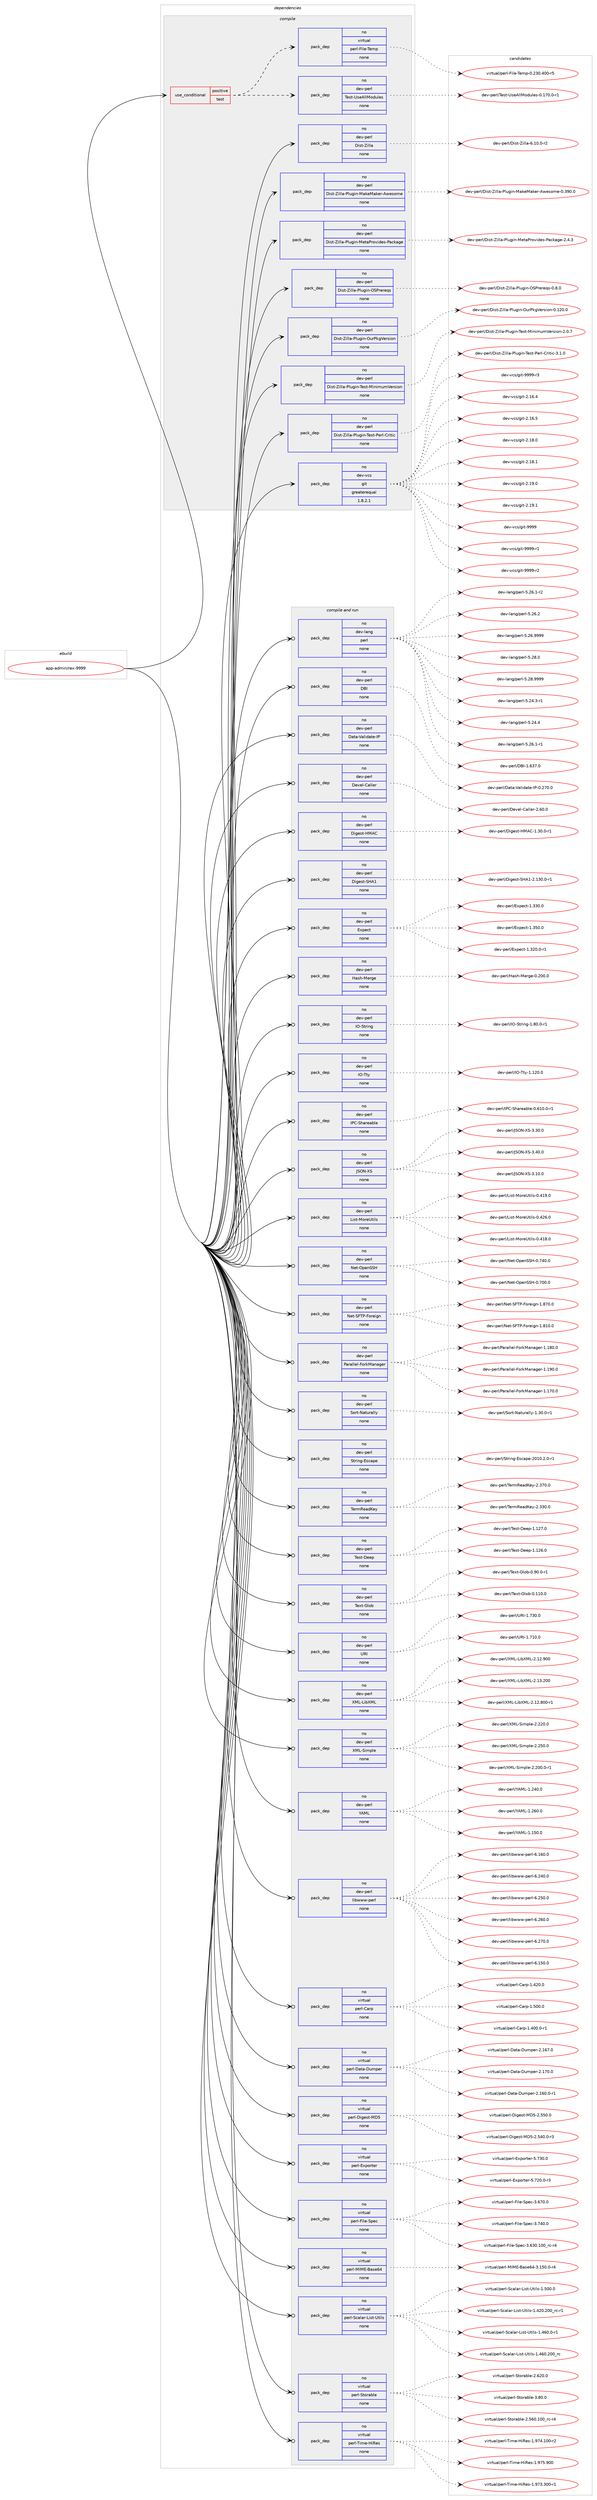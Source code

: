 digraph prolog {

# *************
# Graph options
# *************

newrank=true;
concentrate=true;
compound=true;
graph [rankdir=LR,fontname=Helvetica,fontsize=10,ranksep=1.5];#, ranksep=2.5, nodesep=0.2];
edge  [arrowhead=vee];
node  [fontname=Helvetica,fontsize=10];

# **********
# The ebuild
# **********

subgraph cluster_leftcol {
color=gray;
rank=same;
label=<<i>ebuild</i>>;
id [label="app-admin/rex-9999", color=red, width=4, href="../app-admin/rex-9999.svg"];
}

# ****************
# The dependencies
# ****************

subgraph cluster_midcol {
color=gray;
label=<<i>dependencies</i>>;
subgraph cluster_compile {
fillcolor="#eeeeee";
style=filled;
label=<<i>compile</i>>;
subgraph cond198 {
dependency1493 [label=<<TABLE BORDER="0" CELLBORDER="1" CELLSPACING="0" CELLPADDING="4"><TR><TD ROWSPAN="3" CELLPADDING="10">use_conditional</TD></TR><TR><TD>positive</TD></TR><TR><TD>test</TD></TR></TABLE>>, shape=none, color=red];
subgraph pack1227 {
dependency1494 [label=<<TABLE BORDER="0" CELLBORDER="1" CELLSPACING="0" CELLPADDING="4" WIDTH="220"><TR><TD ROWSPAN="6" CELLPADDING="30">pack_dep</TD></TR><TR><TD WIDTH="110">no</TD></TR><TR><TD>dev-perl</TD></TR><TR><TD>Test-UseAllModules</TD></TR><TR><TD>none</TD></TR><TR><TD></TD></TR></TABLE>>, shape=none, color=blue];
}
dependency1493:e -> dependency1494:w [weight=20,style="dashed",arrowhead="vee"];
subgraph pack1228 {
dependency1495 [label=<<TABLE BORDER="0" CELLBORDER="1" CELLSPACING="0" CELLPADDING="4" WIDTH="220"><TR><TD ROWSPAN="6" CELLPADDING="30">pack_dep</TD></TR><TR><TD WIDTH="110">no</TD></TR><TR><TD>virtual</TD></TR><TR><TD>perl-File-Temp</TD></TR><TR><TD>none</TD></TR><TR><TD></TD></TR></TABLE>>, shape=none, color=blue];
}
dependency1493:e -> dependency1495:w [weight=20,style="dashed",arrowhead="vee"];
}
id:e -> dependency1493:w [weight=20,style="solid",arrowhead="vee"];
subgraph pack1229 {
dependency1496 [label=<<TABLE BORDER="0" CELLBORDER="1" CELLSPACING="0" CELLPADDING="4" WIDTH="220"><TR><TD ROWSPAN="6" CELLPADDING="30">pack_dep</TD></TR><TR><TD WIDTH="110">no</TD></TR><TR><TD>dev-perl</TD></TR><TR><TD>Dist-Zilla</TD></TR><TR><TD>none</TD></TR><TR><TD></TD></TR></TABLE>>, shape=none, color=blue];
}
id:e -> dependency1496:w [weight=20,style="solid",arrowhead="vee"];
subgraph pack1230 {
dependency1497 [label=<<TABLE BORDER="0" CELLBORDER="1" CELLSPACING="0" CELLPADDING="4" WIDTH="220"><TR><TD ROWSPAN="6" CELLPADDING="30">pack_dep</TD></TR><TR><TD WIDTH="110">no</TD></TR><TR><TD>dev-perl</TD></TR><TR><TD>Dist-Zilla-Plugin-MakeMaker-Awesome</TD></TR><TR><TD>none</TD></TR><TR><TD></TD></TR></TABLE>>, shape=none, color=blue];
}
id:e -> dependency1497:w [weight=20,style="solid",arrowhead="vee"];
subgraph pack1231 {
dependency1498 [label=<<TABLE BORDER="0" CELLBORDER="1" CELLSPACING="0" CELLPADDING="4" WIDTH="220"><TR><TD ROWSPAN="6" CELLPADDING="30">pack_dep</TD></TR><TR><TD WIDTH="110">no</TD></TR><TR><TD>dev-perl</TD></TR><TR><TD>Dist-Zilla-Plugin-MetaProvides-Package</TD></TR><TR><TD>none</TD></TR><TR><TD></TD></TR></TABLE>>, shape=none, color=blue];
}
id:e -> dependency1498:w [weight=20,style="solid",arrowhead="vee"];
subgraph pack1232 {
dependency1499 [label=<<TABLE BORDER="0" CELLBORDER="1" CELLSPACING="0" CELLPADDING="4" WIDTH="220"><TR><TD ROWSPAN="6" CELLPADDING="30">pack_dep</TD></TR><TR><TD WIDTH="110">no</TD></TR><TR><TD>dev-perl</TD></TR><TR><TD>Dist-Zilla-Plugin-OSPrereqs</TD></TR><TR><TD>none</TD></TR><TR><TD></TD></TR></TABLE>>, shape=none, color=blue];
}
id:e -> dependency1499:w [weight=20,style="solid",arrowhead="vee"];
subgraph pack1233 {
dependency1500 [label=<<TABLE BORDER="0" CELLBORDER="1" CELLSPACING="0" CELLPADDING="4" WIDTH="220"><TR><TD ROWSPAN="6" CELLPADDING="30">pack_dep</TD></TR><TR><TD WIDTH="110">no</TD></TR><TR><TD>dev-perl</TD></TR><TR><TD>Dist-Zilla-Plugin-OurPkgVersion</TD></TR><TR><TD>none</TD></TR><TR><TD></TD></TR></TABLE>>, shape=none, color=blue];
}
id:e -> dependency1500:w [weight=20,style="solid",arrowhead="vee"];
subgraph pack1234 {
dependency1501 [label=<<TABLE BORDER="0" CELLBORDER="1" CELLSPACING="0" CELLPADDING="4" WIDTH="220"><TR><TD ROWSPAN="6" CELLPADDING="30">pack_dep</TD></TR><TR><TD WIDTH="110">no</TD></TR><TR><TD>dev-perl</TD></TR><TR><TD>Dist-Zilla-Plugin-Test-MinimumVersion</TD></TR><TR><TD>none</TD></TR><TR><TD></TD></TR></TABLE>>, shape=none, color=blue];
}
id:e -> dependency1501:w [weight=20,style="solid",arrowhead="vee"];
subgraph pack1235 {
dependency1502 [label=<<TABLE BORDER="0" CELLBORDER="1" CELLSPACING="0" CELLPADDING="4" WIDTH="220"><TR><TD ROWSPAN="6" CELLPADDING="30">pack_dep</TD></TR><TR><TD WIDTH="110">no</TD></TR><TR><TD>dev-perl</TD></TR><TR><TD>Dist-Zilla-Plugin-Test-Perl-Critic</TD></TR><TR><TD>none</TD></TR><TR><TD></TD></TR></TABLE>>, shape=none, color=blue];
}
id:e -> dependency1502:w [weight=20,style="solid",arrowhead="vee"];
subgraph pack1236 {
dependency1503 [label=<<TABLE BORDER="0" CELLBORDER="1" CELLSPACING="0" CELLPADDING="4" WIDTH="220"><TR><TD ROWSPAN="6" CELLPADDING="30">pack_dep</TD></TR><TR><TD WIDTH="110">no</TD></TR><TR><TD>dev-vcs</TD></TR><TR><TD>git</TD></TR><TR><TD>greaterequal</TD></TR><TR><TD>1.8.2.1</TD></TR></TABLE>>, shape=none, color=blue];
}
id:e -> dependency1503:w [weight=20,style="solid",arrowhead="vee"];
}
subgraph cluster_compileandrun {
fillcolor="#eeeeee";
style=filled;
label=<<i>compile and run</i>>;
subgraph pack1237 {
dependency1504 [label=<<TABLE BORDER="0" CELLBORDER="1" CELLSPACING="0" CELLPADDING="4" WIDTH="220"><TR><TD ROWSPAN="6" CELLPADDING="30">pack_dep</TD></TR><TR><TD WIDTH="110">no</TD></TR><TR><TD>dev-lang</TD></TR><TR><TD>perl</TD></TR><TR><TD>none</TD></TR><TR><TD></TD></TR></TABLE>>, shape=none, color=blue];
}
id:e -> dependency1504:w [weight=20,style="solid",arrowhead="odotvee"];
subgraph pack1238 {
dependency1505 [label=<<TABLE BORDER="0" CELLBORDER="1" CELLSPACING="0" CELLPADDING="4" WIDTH="220"><TR><TD ROWSPAN="6" CELLPADDING="30">pack_dep</TD></TR><TR><TD WIDTH="110">no</TD></TR><TR><TD>dev-perl</TD></TR><TR><TD>DBI</TD></TR><TR><TD>none</TD></TR><TR><TD></TD></TR></TABLE>>, shape=none, color=blue];
}
id:e -> dependency1505:w [weight=20,style="solid",arrowhead="odotvee"];
subgraph pack1239 {
dependency1506 [label=<<TABLE BORDER="0" CELLBORDER="1" CELLSPACING="0" CELLPADDING="4" WIDTH="220"><TR><TD ROWSPAN="6" CELLPADDING="30">pack_dep</TD></TR><TR><TD WIDTH="110">no</TD></TR><TR><TD>dev-perl</TD></TR><TR><TD>Data-Validate-IP</TD></TR><TR><TD>none</TD></TR><TR><TD></TD></TR></TABLE>>, shape=none, color=blue];
}
id:e -> dependency1506:w [weight=20,style="solid",arrowhead="odotvee"];
subgraph pack1240 {
dependency1507 [label=<<TABLE BORDER="0" CELLBORDER="1" CELLSPACING="0" CELLPADDING="4" WIDTH="220"><TR><TD ROWSPAN="6" CELLPADDING="30">pack_dep</TD></TR><TR><TD WIDTH="110">no</TD></TR><TR><TD>dev-perl</TD></TR><TR><TD>Devel-Caller</TD></TR><TR><TD>none</TD></TR><TR><TD></TD></TR></TABLE>>, shape=none, color=blue];
}
id:e -> dependency1507:w [weight=20,style="solid",arrowhead="odotvee"];
subgraph pack1241 {
dependency1508 [label=<<TABLE BORDER="0" CELLBORDER="1" CELLSPACING="0" CELLPADDING="4" WIDTH="220"><TR><TD ROWSPAN="6" CELLPADDING="30">pack_dep</TD></TR><TR><TD WIDTH="110">no</TD></TR><TR><TD>dev-perl</TD></TR><TR><TD>Digest-HMAC</TD></TR><TR><TD>none</TD></TR><TR><TD></TD></TR></TABLE>>, shape=none, color=blue];
}
id:e -> dependency1508:w [weight=20,style="solid",arrowhead="odotvee"];
subgraph pack1242 {
dependency1509 [label=<<TABLE BORDER="0" CELLBORDER="1" CELLSPACING="0" CELLPADDING="4" WIDTH="220"><TR><TD ROWSPAN="6" CELLPADDING="30">pack_dep</TD></TR><TR><TD WIDTH="110">no</TD></TR><TR><TD>dev-perl</TD></TR><TR><TD>Digest-SHA1</TD></TR><TR><TD>none</TD></TR><TR><TD></TD></TR></TABLE>>, shape=none, color=blue];
}
id:e -> dependency1509:w [weight=20,style="solid",arrowhead="odotvee"];
subgraph pack1243 {
dependency1510 [label=<<TABLE BORDER="0" CELLBORDER="1" CELLSPACING="0" CELLPADDING="4" WIDTH="220"><TR><TD ROWSPAN="6" CELLPADDING="30">pack_dep</TD></TR><TR><TD WIDTH="110">no</TD></TR><TR><TD>dev-perl</TD></TR><TR><TD>Expect</TD></TR><TR><TD>none</TD></TR><TR><TD></TD></TR></TABLE>>, shape=none, color=blue];
}
id:e -> dependency1510:w [weight=20,style="solid",arrowhead="odotvee"];
subgraph pack1244 {
dependency1511 [label=<<TABLE BORDER="0" CELLBORDER="1" CELLSPACING="0" CELLPADDING="4" WIDTH="220"><TR><TD ROWSPAN="6" CELLPADDING="30">pack_dep</TD></TR><TR><TD WIDTH="110">no</TD></TR><TR><TD>dev-perl</TD></TR><TR><TD>Hash-Merge</TD></TR><TR><TD>none</TD></TR><TR><TD></TD></TR></TABLE>>, shape=none, color=blue];
}
id:e -> dependency1511:w [weight=20,style="solid",arrowhead="odotvee"];
subgraph pack1245 {
dependency1512 [label=<<TABLE BORDER="0" CELLBORDER="1" CELLSPACING="0" CELLPADDING="4" WIDTH="220"><TR><TD ROWSPAN="6" CELLPADDING="30">pack_dep</TD></TR><TR><TD WIDTH="110">no</TD></TR><TR><TD>dev-perl</TD></TR><TR><TD>IO-String</TD></TR><TR><TD>none</TD></TR><TR><TD></TD></TR></TABLE>>, shape=none, color=blue];
}
id:e -> dependency1512:w [weight=20,style="solid",arrowhead="odotvee"];
subgraph pack1246 {
dependency1513 [label=<<TABLE BORDER="0" CELLBORDER="1" CELLSPACING="0" CELLPADDING="4" WIDTH="220"><TR><TD ROWSPAN="6" CELLPADDING="30">pack_dep</TD></TR><TR><TD WIDTH="110">no</TD></TR><TR><TD>dev-perl</TD></TR><TR><TD>IO-Tty</TD></TR><TR><TD>none</TD></TR><TR><TD></TD></TR></TABLE>>, shape=none, color=blue];
}
id:e -> dependency1513:w [weight=20,style="solid",arrowhead="odotvee"];
subgraph pack1247 {
dependency1514 [label=<<TABLE BORDER="0" CELLBORDER="1" CELLSPACING="0" CELLPADDING="4" WIDTH="220"><TR><TD ROWSPAN="6" CELLPADDING="30">pack_dep</TD></TR><TR><TD WIDTH="110">no</TD></TR><TR><TD>dev-perl</TD></TR><TR><TD>IPC-Shareable</TD></TR><TR><TD>none</TD></TR><TR><TD></TD></TR></TABLE>>, shape=none, color=blue];
}
id:e -> dependency1514:w [weight=20,style="solid",arrowhead="odotvee"];
subgraph pack1248 {
dependency1515 [label=<<TABLE BORDER="0" CELLBORDER="1" CELLSPACING="0" CELLPADDING="4" WIDTH="220"><TR><TD ROWSPAN="6" CELLPADDING="30">pack_dep</TD></TR><TR><TD WIDTH="110">no</TD></TR><TR><TD>dev-perl</TD></TR><TR><TD>JSON-XS</TD></TR><TR><TD>none</TD></TR><TR><TD></TD></TR></TABLE>>, shape=none, color=blue];
}
id:e -> dependency1515:w [weight=20,style="solid",arrowhead="odotvee"];
subgraph pack1249 {
dependency1516 [label=<<TABLE BORDER="0" CELLBORDER="1" CELLSPACING="0" CELLPADDING="4" WIDTH="220"><TR><TD ROWSPAN="6" CELLPADDING="30">pack_dep</TD></TR><TR><TD WIDTH="110">no</TD></TR><TR><TD>dev-perl</TD></TR><TR><TD>List-MoreUtils</TD></TR><TR><TD>none</TD></TR><TR><TD></TD></TR></TABLE>>, shape=none, color=blue];
}
id:e -> dependency1516:w [weight=20,style="solid",arrowhead="odotvee"];
subgraph pack1250 {
dependency1517 [label=<<TABLE BORDER="0" CELLBORDER="1" CELLSPACING="0" CELLPADDING="4" WIDTH="220"><TR><TD ROWSPAN="6" CELLPADDING="30">pack_dep</TD></TR><TR><TD WIDTH="110">no</TD></TR><TR><TD>dev-perl</TD></TR><TR><TD>Net-OpenSSH</TD></TR><TR><TD>none</TD></TR><TR><TD></TD></TR></TABLE>>, shape=none, color=blue];
}
id:e -> dependency1517:w [weight=20,style="solid",arrowhead="odotvee"];
subgraph pack1251 {
dependency1518 [label=<<TABLE BORDER="0" CELLBORDER="1" CELLSPACING="0" CELLPADDING="4" WIDTH="220"><TR><TD ROWSPAN="6" CELLPADDING="30">pack_dep</TD></TR><TR><TD WIDTH="110">no</TD></TR><TR><TD>dev-perl</TD></TR><TR><TD>Net-SFTP-Foreign</TD></TR><TR><TD>none</TD></TR><TR><TD></TD></TR></TABLE>>, shape=none, color=blue];
}
id:e -> dependency1518:w [weight=20,style="solid",arrowhead="odotvee"];
subgraph pack1252 {
dependency1519 [label=<<TABLE BORDER="0" CELLBORDER="1" CELLSPACING="0" CELLPADDING="4" WIDTH="220"><TR><TD ROWSPAN="6" CELLPADDING="30">pack_dep</TD></TR><TR><TD WIDTH="110">no</TD></TR><TR><TD>dev-perl</TD></TR><TR><TD>Parallel-ForkManager</TD></TR><TR><TD>none</TD></TR><TR><TD></TD></TR></TABLE>>, shape=none, color=blue];
}
id:e -> dependency1519:w [weight=20,style="solid",arrowhead="odotvee"];
subgraph pack1253 {
dependency1520 [label=<<TABLE BORDER="0" CELLBORDER="1" CELLSPACING="0" CELLPADDING="4" WIDTH="220"><TR><TD ROWSPAN="6" CELLPADDING="30">pack_dep</TD></TR><TR><TD WIDTH="110">no</TD></TR><TR><TD>dev-perl</TD></TR><TR><TD>Sort-Naturally</TD></TR><TR><TD>none</TD></TR><TR><TD></TD></TR></TABLE>>, shape=none, color=blue];
}
id:e -> dependency1520:w [weight=20,style="solid",arrowhead="odotvee"];
subgraph pack1254 {
dependency1521 [label=<<TABLE BORDER="0" CELLBORDER="1" CELLSPACING="0" CELLPADDING="4" WIDTH="220"><TR><TD ROWSPAN="6" CELLPADDING="30">pack_dep</TD></TR><TR><TD WIDTH="110">no</TD></TR><TR><TD>dev-perl</TD></TR><TR><TD>String-Escape</TD></TR><TR><TD>none</TD></TR><TR><TD></TD></TR></TABLE>>, shape=none, color=blue];
}
id:e -> dependency1521:w [weight=20,style="solid",arrowhead="odotvee"];
subgraph pack1255 {
dependency1522 [label=<<TABLE BORDER="0" CELLBORDER="1" CELLSPACING="0" CELLPADDING="4" WIDTH="220"><TR><TD ROWSPAN="6" CELLPADDING="30">pack_dep</TD></TR><TR><TD WIDTH="110">no</TD></TR><TR><TD>dev-perl</TD></TR><TR><TD>TermReadKey</TD></TR><TR><TD>none</TD></TR><TR><TD></TD></TR></TABLE>>, shape=none, color=blue];
}
id:e -> dependency1522:w [weight=20,style="solid",arrowhead="odotvee"];
subgraph pack1256 {
dependency1523 [label=<<TABLE BORDER="0" CELLBORDER="1" CELLSPACING="0" CELLPADDING="4" WIDTH="220"><TR><TD ROWSPAN="6" CELLPADDING="30">pack_dep</TD></TR><TR><TD WIDTH="110">no</TD></TR><TR><TD>dev-perl</TD></TR><TR><TD>Test-Deep</TD></TR><TR><TD>none</TD></TR><TR><TD></TD></TR></TABLE>>, shape=none, color=blue];
}
id:e -> dependency1523:w [weight=20,style="solid",arrowhead="odotvee"];
subgraph pack1257 {
dependency1524 [label=<<TABLE BORDER="0" CELLBORDER="1" CELLSPACING="0" CELLPADDING="4" WIDTH="220"><TR><TD ROWSPAN="6" CELLPADDING="30">pack_dep</TD></TR><TR><TD WIDTH="110">no</TD></TR><TR><TD>dev-perl</TD></TR><TR><TD>Text-Glob</TD></TR><TR><TD>none</TD></TR><TR><TD></TD></TR></TABLE>>, shape=none, color=blue];
}
id:e -> dependency1524:w [weight=20,style="solid",arrowhead="odotvee"];
subgraph pack1258 {
dependency1525 [label=<<TABLE BORDER="0" CELLBORDER="1" CELLSPACING="0" CELLPADDING="4" WIDTH="220"><TR><TD ROWSPAN="6" CELLPADDING="30">pack_dep</TD></TR><TR><TD WIDTH="110">no</TD></TR><TR><TD>dev-perl</TD></TR><TR><TD>URI</TD></TR><TR><TD>none</TD></TR><TR><TD></TD></TR></TABLE>>, shape=none, color=blue];
}
id:e -> dependency1525:w [weight=20,style="solid",arrowhead="odotvee"];
subgraph pack1259 {
dependency1526 [label=<<TABLE BORDER="0" CELLBORDER="1" CELLSPACING="0" CELLPADDING="4" WIDTH="220"><TR><TD ROWSPAN="6" CELLPADDING="30">pack_dep</TD></TR><TR><TD WIDTH="110">no</TD></TR><TR><TD>dev-perl</TD></TR><TR><TD>XML-LibXML</TD></TR><TR><TD>none</TD></TR><TR><TD></TD></TR></TABLE>>, shape=none, color=blue];
}
id:e -> dependency1526:w [weight=20,style="solid",arrowhead="odotvee"];
subgraph pack1260 {
dependency1527 [label=<<TABLE BORDER="0" CELLBORDER="1" CELLSPACING="0" CELLPADDING="4" WIDTH="220"><TR><TD ROWSPAN="6" CELLPADDING="30">pack_dep</TD></TR><TR><TD WIDTH="110">no</TD></TR><TR><TD>dev-perl</TD></TR><TR><TD>XML-Simple</TD></TR><TR><TD>none</TD></TR><TR><TD></TD></TR></TABLE>>, shape=none, color=blue];
}
id:e -> dependency1527:w [weight=20,style="solid",arrowhead="odotvee"];
subgraph pack1261 {
dependency1528 [label=<<TABLE BORDER="0" CELLBORDER="1" CELLSPACING="0" CELLPADDING="4" WIDTH="220"><TR><TD ROWSPAN="6" CELLPADDING="30">pack_dep</TD></TR><TR><TD WIDTH="110">no</TD></TR><TR><TD>dev-perl</TD></TR><TR><TD>YAML</TD></TR><TR><TD>none</TD></TR><TR><TD></TD></TR></TABLE>>, shape=none, color=blue];
}
id:e -> dependency1528:w [weight=20,style="solid",arrowhead="odotvee"];
subgraph pack1262 {
dependency1529 [label=<<TABLE BORDER="0" CELLBORDER="1" CELLSPACING="0" CELLPADDING="4" WIDTH="220"><TR><TD ROWSPAN="6" CELLPADDING="30">pack_dep</TD></TR><TR><TD WIDTH="110">no</TD></TR><TR><TD>dev-perl</TD></TR><TR><TD>libwww-perl</TD></TR><TR><TD>none</TD></TR><TR><TD></TD></TR></TABLE>>, shape=none, color=blue];
}
id:e -> dependency1529:w [weight=20,style="solid",arrowhead="odotvee"];
subgraph pack1263 {
dependency1530 [label=<<TABLE BORDER="0" CELLBORDER="1" CELLSPACING="0" CELLPADDING="4" WIDTH="220"><TR><TD ROWSPAN="6" CELLPADDING="30">pack_dep</TD></TR><TR><TD WIDTH="110">no</TD></TR><TR><TD>virtual</TD></TR><TR><TD>perl-Carp</TD></TR><TR><TD>none</TD></TR><TR><TD></TD></TR></TABLE>>, shape=none, color=blue];
}
id:e -> dependency1530:w [weight=20,style="solid",arrowhead="odotvee"];
subgraph pack1264 {
dependency1531 [label=<<TABLE BORDER="0" CELLBORDER="1" CELLSPACING="0" CELLPADDING="4" WIDTH="220"><TR><TD ROWSPAN="6" CELLPADDING="30">pack_dep</TD></TR><TR><TD WIDTH="110">no</TD></TR><TR><TD>virtual</TD></TR><TR><TD>perl-Data-Dumper</TD></TR><TR><TD>none</TD></TR><TR><TD></TD></TR></TABLE>>, shape=none, color=blue];
}
id:e -> dependency1531:w [weight=20,style="solid",arrowhead="odotvee"];
subgraph pack1265 {
dependency1532 [label=<<TABLE BORDER="0" CELLBORDER="1" CELLSPACING="0" CELLPADDING="4" WIDTH="220"><TR><TD ROWSPAN="6" CELLPADDING="30">pack_dep</TD></TR><TR><TD WIDTH="110">no</TD></TR><TR><TD>virtual</TD></TR><TR><TD>perl-Digest-MD5</TD></TR><TR><TD>none</TD></TR><TR><TD></TD></TR></TABLE>>, shape=none, color=blue];
}
id:e -> dependency1532:w [weight=20,style="solid",arrowhead="odotvee"];
subgraph pack1266 {
dependency1533 [label=<<TABLE BORDER="0" CELLBORDER="1" CELLSPACING="0" CELLPADDING="4" WIDTH="220"><TR><TD ROWSPAN="6" CELLPADDING="30">pack_dep</TD></TR><TR><TD WIDTH="110">no</TD></TR><TR><TD>virtual</TD></TR><TR><TD>perl-Exporter</TD></TR><TR><TD>none</TD></TR><TR><TD></TD></TR></TABLE>>, shape=none, color=blue];
}
id:e -> dependency1533:w [weight=20,style="solid",arrowhead="odotvee"];
subgraph pack1267 {
dependency1534 [label=<<TABLE BORDER="0" CELLBORDER="1" CELLSPACING="0" CELLPADDING="4" WIDTH="220"><TR><TD ROWSPAN="6" CELLPADDING="30">pack_dep</TD></TR><TR><TD WIDTH="110">no</TD></TR><TR><TD>virtual</TD></TR><TR><TD>perl-File-Spec</TD></TR><TR><TD>none</TD></TR><TR><TD></TD></TR></TABLE>>, shape=none, color=blue];
}
id:e -> dependency1534:w [weight=20,style="solid",arrowhead="odotvee"];
subgraph pack1268 {
dependency1535 [label=<<TABLE BORDER="0" CELLBORDER="1" CELLSPACING="0" CELLPADDING="4" WIDTH="220"><TR><TD ROWSPAN="6" CELLPADDING="30">pack_dep</TD></TR><TR><TD WIDTH="110">no</TD></TR><TR><TD>virtual</TD></TR><TR><TD>perl-MIME-Base64</TD></TR><TR><TD>none</TD></TR><TR><TD></TD></TR></TABLE>>, shape=none, color=blue];
}
id:e -> dependency1535:w [weight=20,style="solid",arrowhead="odotvee"];
subgraph pack1269 {
dependency1536 [label=<<TABLE BORDER="0" CELLBORDER="1" CELLSPACING="0" CELLPADDING="4" WIDTH="220"><TR><TD ROWSPAN="6" CELLPADDING="30">pack_dep</TD></TR><TR><TD WIDTH="110">no</TD></TR><TR><TD>virtual</TD></TR><TR><TD>perl-Scalar-List-Utils</TD></TR><TR><TD>none</TD></TR><TR><TD></TD></TR></TABLE>>, shape=none, color=blue];
}
id:e -> dependency1536:w [weight=20,style="solid",arrowhead="odotvee"];
subgraph pack1270 {
dependency1537 [label=<<TABLE BORDER="0" CELLBORDER="1" CELLSPACING="0" CELLPADDING="4" WIDTH="220"><TR><TD ROWSPAN="6" CELLPADDING="30">pack_dep</TD></TR><TR><TD WIDTH="110">no</TD></TR><TR><TD>virtual</TD></TR><TR><TD>perl-Storable</TD></TR><TR><TD>none</TD></TR><TR><TD></TD></TR></TABLE>>, shape=none, color=blue];
}
id:e -> dependency1537:w [weight=20,style="solid",arrowhead="odotvee"];
subgraph pack1271 {
dependency1538 [label=<<TABLE BORDER="0" CELLBORDER="1" CELLSPACING="0" CELLPADDING="4" WIDTH="220"><TR><TD ROWSPAN="6" CELLPADDING="30">pack_dep</TD></TR><TR><TD WIDTH="110">no</TD></TR><TR><TD>virtual</TD></TR><TR><TD>perl-Time-HiRes</TD></TR><TR><TD>none</TD></TR><TR><TD></TD></TR></TABLE>>, shape=none, color=blue];
}
id:e -> dependency1538:w [weight=20,style="solid",arrowhead="odotvee"];
}
subgraph cluster_run {
fillcolor="#eeeeee";
style=filled;
label=<<i>run</i>>;
}
}

# **************
# The candidates
# **************

subgraph cluster_choices {
rank=same;
color=gray;
label=<<i>candidates</i>>;

subgraph choice1227 {
color=black;
nodesep=1;
choice1001011184511210111410847841011151164585115101651081087711110011710810111545484649554846484511449 [label="dev-perl/Test-UseAllModules-0.170.0-r1", color=red, width=4,href="../dev-perl/Test-UseAllModules-0.170.0-r1.svg"];
dependency1494:e -> choice1001011184511210111410847841011151164585115101651081087711110011710810111545484649554846484511449:w [style=dotted,weight="100"];
}
subgraph choice1228 {
color=black;
nodesep=1;
choice118105114116117971084711210111410845701051081014584101109112454846505148465248484511453 [label="virtual/perl-File-Temp-0.230.400-r5", color=red, width=4,href="../virtual/perl-File-Temp-0.230.400-r5.svg"];
dependency1495:e -> choice118105114116117971084711210111410845701051081014584101109112454846505148465248484511453:w [style=dotted,weight="100"];
}
subgraph choice1229 {
color=black;
nodesep=1;
choice100101118451121011141084768105115116459010510810897455446494846484511450 [label="dev-perl/Dist-Zilla-6.10.0-r2", color=red, width=4,href="../dev-perl/Dist-Zilla-6.10.0-r2.svg"];
dependency1496:e -> choice100101118451121011141084768105115116459010510810897455446494846484511450:w [style=dotted,weight="100"];
}
subgraph choice1230 {
color=black;
nodesep=1;
choice1001011184511210111410847681051151164590105108108974580108117103105110457797107101779710710111445651191011151111091014548465157484648 [label="dev-perl/Dist-Zilla-Plugin-MakeMaker-Awesome-0.390.0", color=red, width=4,href="../dev-perl/Dist-Zilla-Plugin-MakeMaker-Awesome-0.390.0.svg"];
dependency1497:e -> choice1001011184511210111410847681051151164590105108108974580108117103105110457797107101779710710111445651191011151111091014548465157484648:w [style=dotted,weight="100"];
}
subgraph choice1231 {
color=black;
nodesep=1;
choice1001011184511210111410847681051151164590105108108974580108117103105110457710111697801141111181051001011154580979910797103101455046524651 [label="dev-perl/Dist-Zilla-Plugin-MetaProvides-Package-2.4.3", color=red, width=4,href="../dev-perl/Dist-Zilla-Plugin-MetaProvides-Package-2.4.3.svg"];
dependency1498:e -> choice1001011184511210111410847681051151164590105108108974580108117103105110457710111697801141111181051001011154580979910797103101455046524651:w [style=dotted,weight="100"];
}
subgraph choice1232 {
color=black;
nodesep=1;
choice100101118451121011141084768105115116459010510810897458010811710310511045798380114101114101113115454846564648 [label="dev-perl/Dist-Zilla-Plugin-OSPrereqs-0.8.0", color=red, width=4,href="../dev-perl/Dist-Zilla-Plugin-OSPrereqs-0.8.0.svg"];
dependency1499:e -> choice100101118451121011141084768105115116459010510810897458010811710310511045798380114101114101113115454846564648:w [style=dotted,weight="100"];
}
subgraph choice1233 {
color=black;
nodesep=1;
choice1001011184511210111410847681051151164590105108108974580108117103105110457911711480107103861011141151051111104548464950484648 [label="dev-perl/Dist-Zilla-Plugin-OurPkgVersion-0.120.0", color=red, width=4,href="../dev-perl/Dist-Zilla-Plugin-OurPkgVersion-0.120.0.svg"];
dependency1500:e -> choice1001011184511210111410847681051151164590105108108974580108117103105110457911711480107103861011141151051111104548464950484648:w [style=dotted,weight="100"];
}
subgraph choice1234 {
color=black;
nodesep=1;
choice10010111845112101114108476810511511645901051081089745801081171031051104584101115116457710511010510911710986101114115105111110455046484655 [label="dev-perl/Dist-Zilla-Plugin-Test-MinimumVersion-2.0.7", color=red, width=4,href="../dev-perl/Dist-Zilla-Plugin-Test-MinimumVersion-2.0.7.svg"];
dependency1501:e -> choice10010111845112101114108476810511511645901051081089745801081171031051104584101115116457710511010510911710986101114115105111110455046484655:w [style=dotted,weight="100"];
}
subgraph choice1235 {
color=black;
nodesep=1;
choice100101118451121011141084768105115116459010510810897458010811710310511045841011151164580101114108456711410511610599455146494648 [label="dev-perl/Dist-Zilla-Plugin-Test-Perl-Critic-3.1.0", color=red, width=4,href="../dev-perl/Dist-Zilla-Plugin-Test-Perl-Critic-3.1.0.svg"];
dependency1502:e -> choice100101118451121011141084768105115116459010510810897458010811710310511045841011151164580101114108456711410511610599455146494648:w [style=dotted,weight="100"];
}
subgraph choice1236 {
color=black;
nodesep=1;
choice10010111845118991154710310511645504649544652 [label="dev-vcs/git-2.16.4", color=red, width=4,href="../dev-vcs/git-2.16.4.svg"];
choice10010111845118991154710310511645504649544653 [label="dev-vcs/git-2.16.5", color=red, width=4,href="../dev-vcs/git-2.16.5.svg"];
choice10010111845118991154710310511645504649564648 [label="dev-vcs/git-2.18.0", color=red, width=4,href="../dev-vcs/git-2.18.0.svg"];
choice10010111845118991154710310511645504649564649 [label="dev-vcs/git-2.18.1", color=red, width=4,href="../dev-vcs/git-2.18.1.svg"];
choice10010111845118991154710310511645504649574648 [label="dev-vcs/git-2.19.0", color=red, width=4,href="../dev-vcs/git-2.19.0.svg"];
choice10010111845118991154710310511645504649574649 [label="dev-vcs/git-2.19.1", color=red, width=4,href="../dev-vcs/git-2.19.1.svg"];
choice1001011184511899115471031051164557575757 [label="dev-vcs/git-9999", color=red, width=4,href="../dev-vcs/git-9999.svg"];
choice10010111845118991154710310511645575757574511449 [label="dev-vcs/git-9999-r1", color=red, width=4,href="../dev-vcs/git-9999-r1.svg"];
choice10010111845118991154710310511645575757574511450 [label="dev-vcs/git-9999-r2", color=red, width=4,href="../dev-vcs/git-9999-r2.svg"];
choice10010111845118991154710310511645575757574511451 [label="dev-vcs/git-9999-r3", color=red, width=4,href="../dev-vcs/git-9999-r3.svg"];
dependency1503:e -> choice10010111845118991154710310511645504649544652:w [style=dotted,weight="100"];
dependency1503:e -> choice10010111845118991154710310511645504649544653:w [style=dotted,weight="100"];
dependency1503:e -> choice10010111845118991154710310511645504649564648:w [style=dotted,weight="100"];
dependency1503:e -> choice10010111845118991154710310511645504649564649:w [style=dotted,weight="100"];
dependency1503:e -> choice10010111845118991154710310511645504649574648:w [style=dotted,weight="100"];
dependency1503:e -> choice10010111845118991154710310511645504649574649:w [style=dotted,weight="100"];
dependency1503:e -> choice1001011184511899115471031051164557575757:w [style=dotted,weight="100"];
dependency1503:e -> choice10010111845118991154710310511645575757574511449:w [style=dotted,weight="100"];
dependency1503:e -> choice10010111845118991154710310511645575757574511450:w [style=dotted,weight="100"];
dependency1503:e -> choice10010111845118991154710310511645575757574511451:w [style=dotted,weight="100"];
}
subgraph choice1237 {
color=black;
nodesep=1;
choice100101118451089711010347112101114108455346505246514511449 [label="dev-lang/perl-5.24.3-r1", color=red, width=4,href="../dev-lang/perl-5.24.3-r1.svg"];
choice10010111845108971101034711210111410845534650524652 [label="dev-lang/perl-5.24.4", color=red, width=4,href="../dev-lang/perl-5.24.4.svg"];
choice100101118451089711010347112101114108455346505446494511449 [label="dev-lang/perl-5.26.1-r1", color=red, width=4,href="../dev-lang/perl-5.26.1-r1.svg"];
choice100101118451089711010347112101114108455346505446494511450 [label="dev-lang/perl-5.26.1-r2", color=red, width=4,href="../dev-lang/perl-5.26.1-r2.svg"];
choice10010111845108971101034711210111410845534650544650 [label="dev-lang/perl-5.26.2", color=red, width=4,href="../dev-lang/perl-5.26.2.svg"];
choice10010111845108971101034711210111410845534650544657575757 [label="dev-lang/perl-5.26.9999", color=red, width=4,href="../dev-lang/perl-5.26.9999.svg"];
choice10010111845108971101034711210111410845534650564648 [label="dev-lang/perl-5.28.0", color=red, width=4,href="../dev-lang/perl-5.28.0.svg"];
choice10010111845108971101034711210111410845534650564657575757 [label="dev-lang/perl-5.28.9999", color=red, width=4,href="../dev-lang/perl-5.28.9999.svg"];
dependency1504:e -> choice100101118451089711010347112101114108455346505246514511449:w [style=dotted,weight="100"];
dependency1504:e -> choice10010111845108971101034711210111410845534650524652:w [style=dotted,weight="100"];
dependency1504:e -> choice100101118451089711010347112101114108455346505446494511449:w [style=dotted,weight="100"];
dependency1504:e -> choice100101118451089711010347112101114108455346505446494511450:w [style=dotted,weight="100"];
dependency1504:e -> choice10010111845108971101034711210111410845534650544650:w [style=dotted,weight="100"];
dependency1504:e -> choice10010111845108971101034711210111410845534650544657575757:w [style=dotted,weight="100"];
dependency1504:e -> choice10010111845108971101034711210111410845534650564648:w [style=dotted,weight="100"];
dependency1504:e -> choice10010111845108971101034711210111410845534650564657575757:w [style=dotted,weight="100"];
}
subgraph choice1238 {
color=black;
nodesep=1;
choice10010111845112101114108476866734549465451554648 [label="dev-perl/DBI-1.637.0", color=red, width=4,href="../dev-perl/DBI-1.637.0.svg"];
dependency1505:e -> choice10010111845112101114108476866734549465451554648:w [style=dotted,weight="100"];
}
subgraph choice1239 {
color=black;
nodesep=1;
choice1001011184511210111410847689711697458697108105100971161014573804548465055484648 [label="dev-perl/Data-Validate-IP-0.270.0", color=red, width=4,href="../dev-perl/Data-Validate-IP-0.270.0.svg"];
dependency1506:e -> choice1001011184511210111410847689711697458697108105100971161014573804548465055484648:w [style=dotted,weight="100"];
}
subgraph choice1240 {
color=black;
nodesep=1;
choice10010111845112101114108476810111810110845679710810810111445504654484648 [label="dev-perl/Devel-Caller-2.60.0", color=red, width=4,href="../dev-perl/Devel-Caller-2.60.0.svg"];
dependency1507:e -> choice10010111845112101114108476810111810110845679710810810111445504654484648:w [style=dotted,weight="100"];
}
subgraph choice1241 {
color=black;
nodesep=1;
choice1001011184511210111410847681051031011151164572776567454946514846484511449 [label="dev-perl/Digest-HMAC-1.30.0-r1", color=red, width=4,href="../dev-perl/Digest-HMAC-1.30.0-r1.svg"];
dependency1508:e -> choice1001011184511210111410847681051031011151164572776567454946514846484511449:w [style=dotted,weight="100"];
}
subgraph choice1242 {
color=black;
nodesep=1;
choice100101118451121011141084768105103101115116458372654945504649514846484511449 [label="dev-perl/Digest-SHA1-2.130.0-r1", color=red, width=4,href="../dev-perl/Digest-SHA1-2.130.0-r1.svg"];
dependency1509:e -> choice100101118451121011141084768105103101115116458372654945504649514846484511449:w [style=dotted,weight="100"];
}
subgraph choice1243 {
color=black;
nodesep=1;
choice1001011184511210111410847691201121019911645494651504846484511449 [label="dev-perl/Expect-1.320.0-r1", color=red, width=4,href="../dev-perl/Expect-1.320.0-r1.svg"];
choice100101118451121011141084769120112101991164549465151484648 [label="dev-perl/Expect-1.330.0", color=red, width=4,href="../dev-perl/Expect-1.330.0.svg"];
choice100101118451121011141084769120112101991164549465153484648 [label="dev-perl/Expect-1.350.0", color=red, width=4,href="../dev-perl/Expect-1.350.0.svg"];
dependency1510:e -> choice1001011184511210111410847691201121019911645494651504846484511449:w [style=dotted,weight="100"];
dependency1510:e -> choice100101118451121011141084769120112101991164549465151484648:w [style=dotted,weight="100"];
dependency1510:e -> choice100101118451121011141084769120112101991164549465153484648:w [style=dotted,weight="100"];
}
subgraph choice1244 {
color=black;
nodesep=1;
choice1001011184511210111410847729711510445771011141031014548465048484648 [label="dev-perl/Hash-Merge-0.200.0", color=red, width=4,href="../dev-perl/Hash-Merge-0.200.0.svg"];
dependency1511:e -> choice1001011184511210111410847729711510445771011141031014548465048484648:w [style=dotted,weight="100"];
}
subgraph choice1245 {
color=black;
nodesep=1;
choice100101118451121011141084773794583116114105110103454946564846484511449 [label="dev-perl/IO-String-1.80.0-r1", color=red, width=4,href="../dev-perl/IO-String-1.80.0-r1.svg"];
dependency1512:e -> choice100101118451121011141084773794583116114105110103454946564846484511449:w [style=dotted,weight="100"];
}
subgraph choice1246 {
color=black;
nodesep=1;
choice1001011184511210111410847737945841161214549464950484648 [label="dev-perl/IO-Tty-1.120.0", color=red, width=4,href="../dev-perl/IO-Tty-1.120.0.svg"];
dependency1513:e -> choice1001011184511210111410847737945841161214549464950484648:w [style=dotted,weight="100"];
}
subgraph choice1247 {
color=black;
nodesep=1;
choice1001011184511210111410847738067458310497114101979810810145484654494846484511449 [label="dev-perl/IPC-Shareable-0.610.0-r1", color=red, width=4,href="../dev-perl/IPC-Shareable-0.610.0-r1.svg"];
dependency1514:e -> choice1001011184511210111410847738067458310497114101979810810145484654494846484511449:w [style=dotted,weight="100"];
}
subgraph choice1248 {
color=black;
nodesep=1;
choice10010111845112101114108477483797845888345514649484648 [label="dev-perl/JSON-XS-3.10.0", color=red, width=4,href="../dev-perl/JSON-XS-3.10.0.svg"];
choice10010111845112101114108477483797845888345514651484648 [label="dev-perl/JSON-XS-3.30.0", color=red, width=4,href="../dev-perl/JSON-XS-3.30.0.svg"];
choice10010111845112101114108477483797845888345514652484648 [label="dev-perl/JSON-XS-3.40.0", color=red, width=4,href="../dev-perl/JSON-XS-3.40.0.svg"];
dependency1515:e -> choice10010111845112101114108477483797845888345514649484648:w [style=dotted,weight="100"];
dependency1515:e -> choice10010111845112101114108477483797845888345514651484648:w [style=dotted,weight="100"];
dependency1515:e -> choice10010111845112101114108477483797845888345514652484648:w [style=dotted,weight="100"];
}
subgraph choice1249 {
color=black;
nodesep=1;
choice1001011184511210111410847761051151164577111114101851161051081154548465249564648 [label="dev-perl/List-MoreUtils-0.418.0", color=red, width=4,href="../dev-perl/List-MoreUtils-0.418.0.svg"];
choice1001011184511210111410847761051151164577111114101851161051081154548465249574648 [label="dev-perl/List-MoreUtils-0.419.0", color=red, width=4,href="../dev-perl/List-MoreUtils-0.419.0.svg"];
choice1001011184511210111410847761051151164577111114101851161051081154548465250544648 [label="dev-perl/List-MoreUtils-0.426.0", color=red, width=4,href="../dev-perl/List-MoreUtils-0.426.0.svg"];
dependency1516:e -> choice1001011184511210111410847761051151164577111114101851161051081154548465249564648:w [style=dotted,weight="100"];
dependency1516:e -> choice1001011184511210111410847761051151164577111114101851161051081154548465249574648:w [style=dotted,weight="100"];
dependency1516:e -> choice1001011184511210111410847761051151164577111114101851161051081154548465250544648:w [style=dotted,weight="100"];
}
subgraph choice1250 {
color=black;
nodesep=1;
choice10010111845112101114108477810111645791121011108383724548465548484648 [label="dev-perl/Net-OpenSSH-0.700.0", color=red, width=4,href="../dev-perl/Net-OpenSSH-0.700.0.svg"];
choice10010111845112101114108477810111645791121011108383724548465552484648 [label="dev-perl/Net-OpenSSH-0.740.0", color=red, width=4,href="../dev-perl/Net-OpenSSH-0.740.0.svg"];
dependency1517:e -> choice10010111845112101114108477810111645791121011108383724548465548484648:w [style=dotted,weight="100"];
dependency1517:e -> choice10010111845112101114108477810111645791121011108383724548465552484648:w [style=dotted,weight="100"];
}
subgraph choice1251 {
color=black;
nodesep=1;
choice100101118451121011141084778101116458370848045701111141011051031104549465649484648 [label="dev-perl/Net-SFTP-Foreign-1.810.0", color=red, width=4,href="../dev-perl/Net-SFTP-Foreign-1.810.0.svg"];
choice100101118451121011141084778101116458370848045701111141011051031104549465655484648 [label="dev-perl/Net-SFTP-Foreign-1.870.0", color=red, width=4,href="../dev-perl/Net-SFTP-Foreign-1.870.0.svg"];
dependency1518:e -> choice100101118451121011141084778101116458370848045701111141011051031104549465649484648:w [style=dotted,weight="100"];
dependency1518:e -> choice100101118451121011141084778101116458370848045701111141011051031104549465655484648:w [style=dotted,weight="100"];
}
subgraph choice1252 {
color=black;
nodesep=1;
choice100101118451121011141084780971149710810810110845701111141077797110971031011144549464955484648 [label="dev-perl/Parallel-ForkManager-1.170.0", color=red, width=4,href="../dev-perl/Parallel-ForkManager-1.170.0.svg"];
choice100101118451121011141084780971149710810810110845701111141077797110971031011144549464956484648 [label="dev-perl/Parallel-ForkManager-1.180.0", color=red, width=4,href="../dev-perl/Parallel-ForkManager-1.180.0.svg"];
choice100101118451121011141084780971149710810810110845701111141077797110971031011144549464957484648 [label="dev-perl/Parallel-ForkManager-1.190.0", color=red, width=4,href="../dev-perl/Parallel-ForkManager-1.190.0.svg"];
dependency1519:e -> choice100101118451121011141084780971149710810810110845701111141077797110971031011144549464955484648:w [style=dotted,weight="100"];
dependency1519:e -> choice100101118451121011141084780971149710810810110845701111141077797110971031011144549464956484648:w [style=dotted,weight="100"];
dependency1519:e -> choice100101118451121011141084780971149710810810110845701111141077797110971031011144549464957484648:w [style=dotted,weight="100"];
}
subgraph choice1253 {
color=black;
nodesep=1;
choice10010111845112101114108478311111411645789711611711497108108121454946514846484511449 [label="dev-perl/Sort-Naturally-1.30.0-r1", color=red, width=4,href="../dev-perl/Sort-Naturally-1.30.0-r1.svg"];
dependency1520:e -> choice10010111845112101114108478311111411645789711611711497108108121454946514846484511449:w [style=dotted,weight="100"];
}
subgraph choice1254 {
color=black;
nodesep=1;
choice100101118451121011141084783116114105110103456911599971121014550484948465046484511449 [label="dev-perl/String-Escape-2010.2.0-r1", color=red, width=4,href="../dev-perl/String-Escape-2010.2.0-r1.svg"];
dependency1521:e -> choice100101118451121011141084783116114105110103456911599971121014550484948465046484511449:w [style=dotted,weight="100"];
}
subgraph choice1255 {
color=black;
nodesep=1;
choice1001011184511210111410847841011141098210197100751011214550465151484648 [label="dev-perl/TermReadKey-2.330.0", color=red, width=4,href="../dev-perl/TermReadKey-2.330.0.svg"];
choice1001011184511210111410847841011141098210197100751011214550465155484648 [label="dev-perl/TermReadKey-2.370.0", color=red, width=4,href="../dev-perl/TermReadKey-2.370.0.svg"];
dependency1522:e -> choice1001011184511210111410847841011141098210197100751011214550465151484648:w [style=dotted,weight="100"];
dependency1522:e -> choice1001011184511210111410847841011141098210197100751011214550465155484648:w [style=dotted,weight="100"];
}
subgraph choice1256 {
color=black;
nodesep=1;
choice10010111845112101114108478410111511645681011011124549464950544648 [label="dev-perl/Test-Deep-1.126.0", color=red, width=4,href="../dev-perl/Test-Deep-1.126.0.svg"];
choice10010111845112101114108478410111511645681011011124549464950554648 [label="dev-perl/Test-Deep-1.127.0", color=red, width=4,href="../dev-perl/Test-Deep-1.127.0.svg"];
dependency1523:e -> choice10010111845112101114108478410111511645681011011124549464950544648:w [style=dotted,weight="100"];
dependency1523:e -> choice10010111845112101114108478410111511645681011011124549464950554648:w [style=dotted,weight="100"];
}
subgraph choice1257 {
color=black;
nodesep=1;
choice1001011184511210111410847841011201164571108111984548464949484648 [label="dev-perl/Text-Glob-0.110.0", color=red, width=4,href="../dev-perl/Text-Glob-0.110.0.svg"];
choice100101118451121011141084784101120116457110811198454846574846484511449 [label="dev-perl/Text-Glob-0.90.0-r1", color=red, width=4,href="../dev-perl/Text-Glob-0.90.0-r1.svg"];
dependency1524:e -> choice1001011184511210111410847841011201164571108111984548464949484648:w [style=dotted,weight="100"];
dependency1524:e -> choice100101118451121011141084784101120116457110811198454846574846484511449:w [style=dotted,weight="100"];
}
subgraph choice1258 {
color=black;
nodesep=1;
choice10010111845112101114108478582734549465549484648 [label="dev-perl/URI-1.710.0", color=red, width=4,href="../dev-perl/URI-1.710.0.svg"];
choice10010111845112101114108478582734549465551484648 [label="dev-perl/URI-1.730.0", color=red, width=4,href="../dev-perl/URI-1.730.0.svg"];
dependency1525:e -> choice10010111845112101114108478582734549465549484648:w [style=dotted,weight="100"];
dependency1525:e -> choice10010111845112101114108478582734549465551484648:w [style=dotted,weight="100"];
}
subgraph choice1259 {
color=black;
nodesep=1;
choice10010111845112101114108478877764576105988877764550464950465648484511449 [label="dev-perl/XML-LibXML-2.12.800-r1", color=red, width=4,href="../dev-perl/XML-LibXML-2.12.800-r1.svg"];
choice1001011184511210111410847887776457610598887776455046495046574848 [label="dev-perl/XML-LibXML-2.12.900", color=red, width=4,href="../dev-perl/XML-LibXML-2.12.900.svg"];
choice1001011184511210111410847887776457610598887776455046495146504848 [label="dev-perl/XML-LibXML-2.13.200", color=red, width=4,href="../dev-perl/XML-LibXML-2.13.200.svg"];
dependency1526:e -> choice10010111845112101114108478877764576105988877764550464950465648484511449:w [style=dotted,weight="100"];
dependency1526:e -> choice1001011184511210111410847887776457610598887776455046495046574848:w [style=dotted,weight="100"];
dependency1526:e -> choice1001011184511210111410847887776457610598887776455046495146504848:w [style=dotted,weight="100"];
}
subgraph choice1260 {
color=black;
nodesep=1;
choice1001011184511210111410847887776458310510911210810145504650484846484511449 [label="dev-perl/XML-Simple-2.200.0-r1", color=red, width=4,href="../dev-perl/XML-Simple-2.200.0-r1.svg"];
choice100101118451121011141084788777645831051091121081014550465050484648 [label="dev-perl/XML-Simple-2.220.0", color=red, width=4,href="../dev-perl/XML-Simple-2.220.0.svg"];
choice100101118451121011141084788777645831051091121081014550465053484648 [label="dev-perl/XML-Simple-2.250.0", color=red, width=4,href="../dev-perl/XML-Simple-2.250.0.svg"];
dependency1527:e -> choice1001011184511210111410847887776458310510911210810145504650484846484511449:w [style=dotted,weight="100"];
dependency1527:e -> choice100101118451121011141084788777645831051091121081014550465050484648:w [style=dotted,weight="100"];
dependency1527:e -> choice100101118451121011141084788777645831051091121081014550465053484648:w [style=dotted,weight="100"];
}
subgraph choice1261 {
color=black;
nodesep=1;
choice1001011184511210111410847896577764549464953484648 [label="dev-perl/YAML-1.150.0", color=red, width=4,href="../dev-perl/YAML-1.150.0.svg"];
choice1001011184511210111410847896577764549465052484648 [label="dev-perl/YAML-1.240.0", color=red, width=4,href="../dev-perl/YAML-1.240.0.svg"];
choice1001011184511210111410847896577764549465054484648 [label="dev-perl/YAML-1.260.0", color=red, width=4,href="../dev-perl/YAML-1.260.0.svg"];
dependency1528:e -> choice1001011184511210111410847896577764549464953484648:w [style=dotted,weight="100"];
dependency1528:e -> choice1001011184511210111410847896577764549465052484648:w [style=dotted,weight="100"];
dependency1528:e -> choice1001011184511210111410847896577764549465054484648:w [style=dotted,weight="100"];
}
subgraph choice1262 {
color=black;
nodesep=1;
choice100101118451121011141084710810598119119119451121011141084554464953484648 [label="dev-perl/libwww-perl-6.150.0", color=red, width=4,href="../dev-perl/libwww-perl-6.150.0.svg"];
choice100101118451121011141084710810598119119119451121011141084554464954484648 [label="dev-perl/libwww-perl-6.160.0", color=red, width=4,href="../dev-perl/libwww-perl-6.160.0.svg"];
choice100101118451121011141084710810598119119119451121011141084554465052484648 [label="dev-perl/libwww-perl-6.240.0", color=red, width=4,href="../dev-perl/libwww-perl-6.240.0.svg"];
choice100101118451121011141084710810598119119119451121011141084554465053484648 [label="dev-perl/libwww-perl-6.250.0", color=red, width=4,href="../dev-perl/libwww-perl-6.250.0.svg"];
choice100101118451121011141084710810598119119119451121011141084554465054484648 [label="dev-perl/libwww-perl-6.260.0", color=red, width=4,href="../dev-perl/libwww-perl-6.260.0.svg"];
choice100101118451121011141084710810598119119119451121011141084554465055484648 [label="dev-perl/libwww-perl-6.270.0", color=red, width=4,href="../dev-perl/libwww-perl-6.270.0.svg"];
dependency1529:e -> choice100101118451121011141084710810598119119119451121011141084554464953484648:w [style=dotted,weight="100"];
dependency1529:e -> choice100101118451121011141084710810598119119119451121011141084554464954484648:w [style=dotted,weight="100"];
dependency1529:e -> choice100101118451121011141084710810598119119119451121011141084554465052484648:w [style=dotted,weight="100"];
dependency1529:e -> choice100101118451121011141084710810598119119119451121011141084554465053484648:w [style=dotted,weight="100"];
dependency1529:e -> choice100101118451121011141084710810598119119119451121011141084554465054484648:w [style=dotted,weight="100"];
dependency1529:e -> choice100101118451121011141084710810598119119119451121011141084554465055484648:w [style=dotted,weight="100"];
}
subgraph choice1263 {
color=black;
nodesep=1;
choice118105114116117971084711210111410845679711411245494652484846484511449 [label="virtual/perl-Carp-1.400.0-r1", color=red, width=4,href="../virtual/perl-Carp-1.400.0-r1.svg"];
choice11810511411611797108471121011141084567971141124549465250484648 [label="virtual/perl-Carp-1.420.0", color=red, width=4,href="../virtual/perl-Carp-1.420.0.svg"];
choice11810511411611797108471121011141084567971141124549465348484648 [label="virtual/perl-Carp-1.500.0", color=red, width=4,href="../virtual/perl-Carp-1.500.0.svg"];
dependency1530:e -> choice118105114116117971084711210111410845679711411245494652484846484511449:w [style=dotted,weight="100"];
dependency1530:e -> choice11810511411611797108471121011141084567971141124549465250484648:w [style=dotted,weight="100"];
dependency1530:e -> choice11810511411611797108471121011141084567971141124549465348484648:w [style=dotted,weight="100"];
}
subgraph choice1264 {
color=black;
nodesep=1;
choice118105114116117971084711210111410845689711697456811710911210111445504649544846484511449 [label="virtual/perl-Data-Dumper-2.160.0-r1", color=red, width=4,href="../virtual/perl-Data-Dumper-2.160.0-r1.svg"];
choice11810511411611797108471121011141084568971169745681171091121011144550464954554648 [label="virtual/perl-Data-Dumper-2.167.0", color=red, width=4,href="../virtual/perl-Data-Dumper-2.167.0.svg"];
choice11810511411611797108471121011141084568971169745681171091121011144550464955484648 [label="virtual/perl-Data-Dumper-2.170.0", color=red, width=4,href="../virtual/perl-Data-Dumper-2.170.0.svg"];
dependency1531:e -> choice118105114116117971084711210111410845689711697456811710911210111445504649544846484511449:w [style=dotted,weight="100"];
dependency1531:e -> choice11810511411611797108471121011141084568971169745681171091121011144550464954554648:w [style=dotted,weight="100"];
dependency1531:e -> choice11810511411611797108471121011141084568971169745681171091121011144550464955484648:w [style=dotted,weight="100"];
}
subgraph choice1265 {
color=black;
nodesep=1;
choice118105114116117971084711210111410845681051031011151164577685345504653524846484511451 [label="virtual/perl-Digest-MD5-2.540.0-r3", color=red, width=4,href="../virtual/perl-Digest-MD5-2.540.0-r3.svg"];
choice11810511411611797108471121011141084568105103101115116457768534550465353484648 [label="virtual/perl-Digest-MD5-2.550.0", color=red, width=4,href="../virtual/perl-Digest-MD5-2.550.0.svg"];
dependency1532:e -> choice118105114116117971084711210111410845681051031011151164577685345504653524846484511451:w [style=dotted,weight="100"];
dependency1532:e -> choice11810511411611797108471121011141084568105103101115116457768534550465353484648:w [style=dotted,weight="100"];
}
subgraph choice1266 {
color=black;
nodesep=1;
choice1181051141161179710847112101114108456912011211111411610111445534655504846484511451 [label="virtual/perl-Exporter-5.720.0-r3", color=red, width=4,href="../virtual/perl-Exporter-5.720.0-r3.svg"];
choice118105114116117971084711210111410845691201121111141161011144553465551484648 [label="virtual/perl-Exporter-5.730.0", color=red, width=4,href="../virtual/perl-Exporter-5.730.0.svg"];
dependency1533:e -> choice1181051141161179710847112101114108456912011211111411610111445534655504846484511451:w [style=dotted,weight="100"];
dependency1533:e -> choice118105114116117971084711210111410845691201121111141161011144553465551484648:w [style=dotted,weight="100"];
}
subgraph choice1267 {
color=black;
nodesep=1;
choice118105114116117971084711210111410845701051081014583112101994551465451484649484895114994511452 [label="virtual/perl-File-Spec-3.630.100_rc-r4", color=red, width=4,href="../virtual/perl-File-Spec-3.630.100_rc-r4.svg"];
choice118105114116117971084711210111410845701051081014583112101994551465455484648 [label="virtual/perl-File-Spec-3.670.0", color=red, width=4,href="../virtual/perl-File-Spec-3.670.0.svg"];
choice118105114116117971084711210111410845701051081014583112101994551465552484648 [label="virtual/perl-File-Spec-3.740.0", color=red, width=4,href="../virtual/perl-File-Spec-3.740.0.svg"];
dependency1534:e -> choice118105114116117971084711210111410845701051081014583112101994551465451484649484895114994511452:w [style=dotted,weight="100"];
dependency1534:e -> choice118105114116117971084711210111410845701051081014583112101994551465455484648:w [style=dotted,weight="100"];
dependency1534:e -> choice118105114116117971084711210111410845701051081014583112101994551465552484648:w [style=dotted,weight="100"];
}
subgraph choice1268 {
color=black;
nodesep=1;
choice11810511411611797108471121011141084577737769456697115101545245514649534846484511452 [label="virtual/perl-MIME-Base64-3.150.0-r4", color=red, width=4,href="../virtual/perl-MIME-Base64-3.150.0-r4.svg"];
dependency1535:e -> choice11810511411611797108471121011141084577737769456697115101545245514649534846484511452:w [style=dotted,weight="100"];
}
subgraph choice1269 {
color=black;
nodesep=1;
choice11810511411611797108471121011141084583999710897114457610511511645851161051081154549465250484650484895114994511449 [label="virtual/perl-Scalar-List-Utils-1.420.200_rc-r1", color=red, width=4,href="../virtual/perl-Scalar-List-Utils-1.420.200_rc-r1.svg"];
choice118105114116117971084711210111410845839997108971144576105115116458511610510811545494652544846484511449 [label="virtual/perl-Scalar-List-Utils-1.460.0-r1", color=red, width=4,href="../virtual/perl-Scalar-List-Utils-1.460.0-r1.svg"];
choice1181051141161179710847112101114108458399971089711445761051151164585116105108115454946525448465048489511499 [label="virtual/perl-Scalar-List-Utils-1.460.200_rc", color=red, width=4,href="../virtual/perl-Scalar-List-Utils-1.460.200_rc.svg"];
choice11810511411611797108471121011141084583999710897114457610511511645851161051081154549465348484648 [label="virtual/perl-Scalar-List-Utils-1.500.0", color=red, width=4,href="../virtual/perl-Scalar-List-Utils-1.500.0.svg"];
dependency1536:e -> choice11810511411611797108471121011141084583999710897114457610511511645851161051081154549465250484650484895114994511449:w [style=dotted,weight="100"];
dependency1536:e -> choice118105114116117971084711210111410845839997108971144576105115116458511610510811545494652544846484511449:w [style=dotted,weight="100"];
dependency1536:e -> choice1181051141161179710847112101114108458399971089711445761051151164585116105108115454946525448465048489511499:w [style=dotted,weight="100"];
dependency1536:e -> choice11810511411611797108471121011141084583999710897114457610511511645851161051081154549465348484648:w [style=dotted,weight="100"];
}
subgraph choice1270 {
color=black;
nodesep=1;
choice1181051141161179710847112101114108458311611111497981081014550465354484649484895114994511452 [label="virtual/perl-Storable-2.560.100_rc-r4", color=red, width=4,href="../virtual/perl-Storable-2.560.100_rc-r4.svg"];
choice1181051141161179710847112101114108458311611111497981081014550465450484648 [label="virtual/perl-Storable-2.620.0", color=red, width=4,href="../virtual/perl-Storable-2.620.0.svg"];
choice11810511411611797108471121011141084583116111114979810810145514656484648 [label="virtual/perl-Storable-3.80.0", color=red, width=4,href="../virtual/perl-Storable-3.80.0.svg"];
dependency1537:e -> choice1181051141161179710847112101114108458311611111497981081014550465354484649484895114994511452:w [style=dotted,weight="100"];
dependency1537:e -> choice1181051141161179710847112101114108458311611111497981081014550465450484648:w [style=dotted,weight="100"];
dependency1537:e -> choice11810511411611797108471121011141084583116111114979810810145514656484648:w [style=dotted,weight="100"];
}
subgraph choice1271 {
color=black;
nodesep=1;
choice11810511411611797108471121011141084584105109101457210582101115454946575551465148484511449 [label="virtual/perl-Time-HiRes-1.973.300-r1", color=red, width=4,href="../virtual/perl-Time-HiRes-1.973.300-r1.svg"];
choice11810511411611797108471121011141084584105109101457210582101115454946575552464948484511450 [label="virtual/perl-Time-HiRes-1.974.100-r2", color=red, width=4,href="../virtual/perl-Time-HiRes-1.974.100-r2.svg"];
choice1181051141161179710847112101114108458410510910145721058210111545494657555346574848 [label="virtual/perl-Time-HiRes-1.975.900", color=red, width=4,href="../virtual/perl-Time-HiRes-1.975.900.svg"];
dependency1538:e -> choice11810511411611797108471121011141084584105109101457210582101115454946575551465148484511449:w [style=dotted,weight="100"];
dependency1538:e -> choice11810511411611797108471121011141084584105109101457210582101115454946575552464948484511450:w [style=dotted,weight="100"];
dependency1538:e -> choice1181051141161179710847112101114108458410510910145721058210111545494657555346574848:w [style=dotted,weight="100"];
}
}

}
